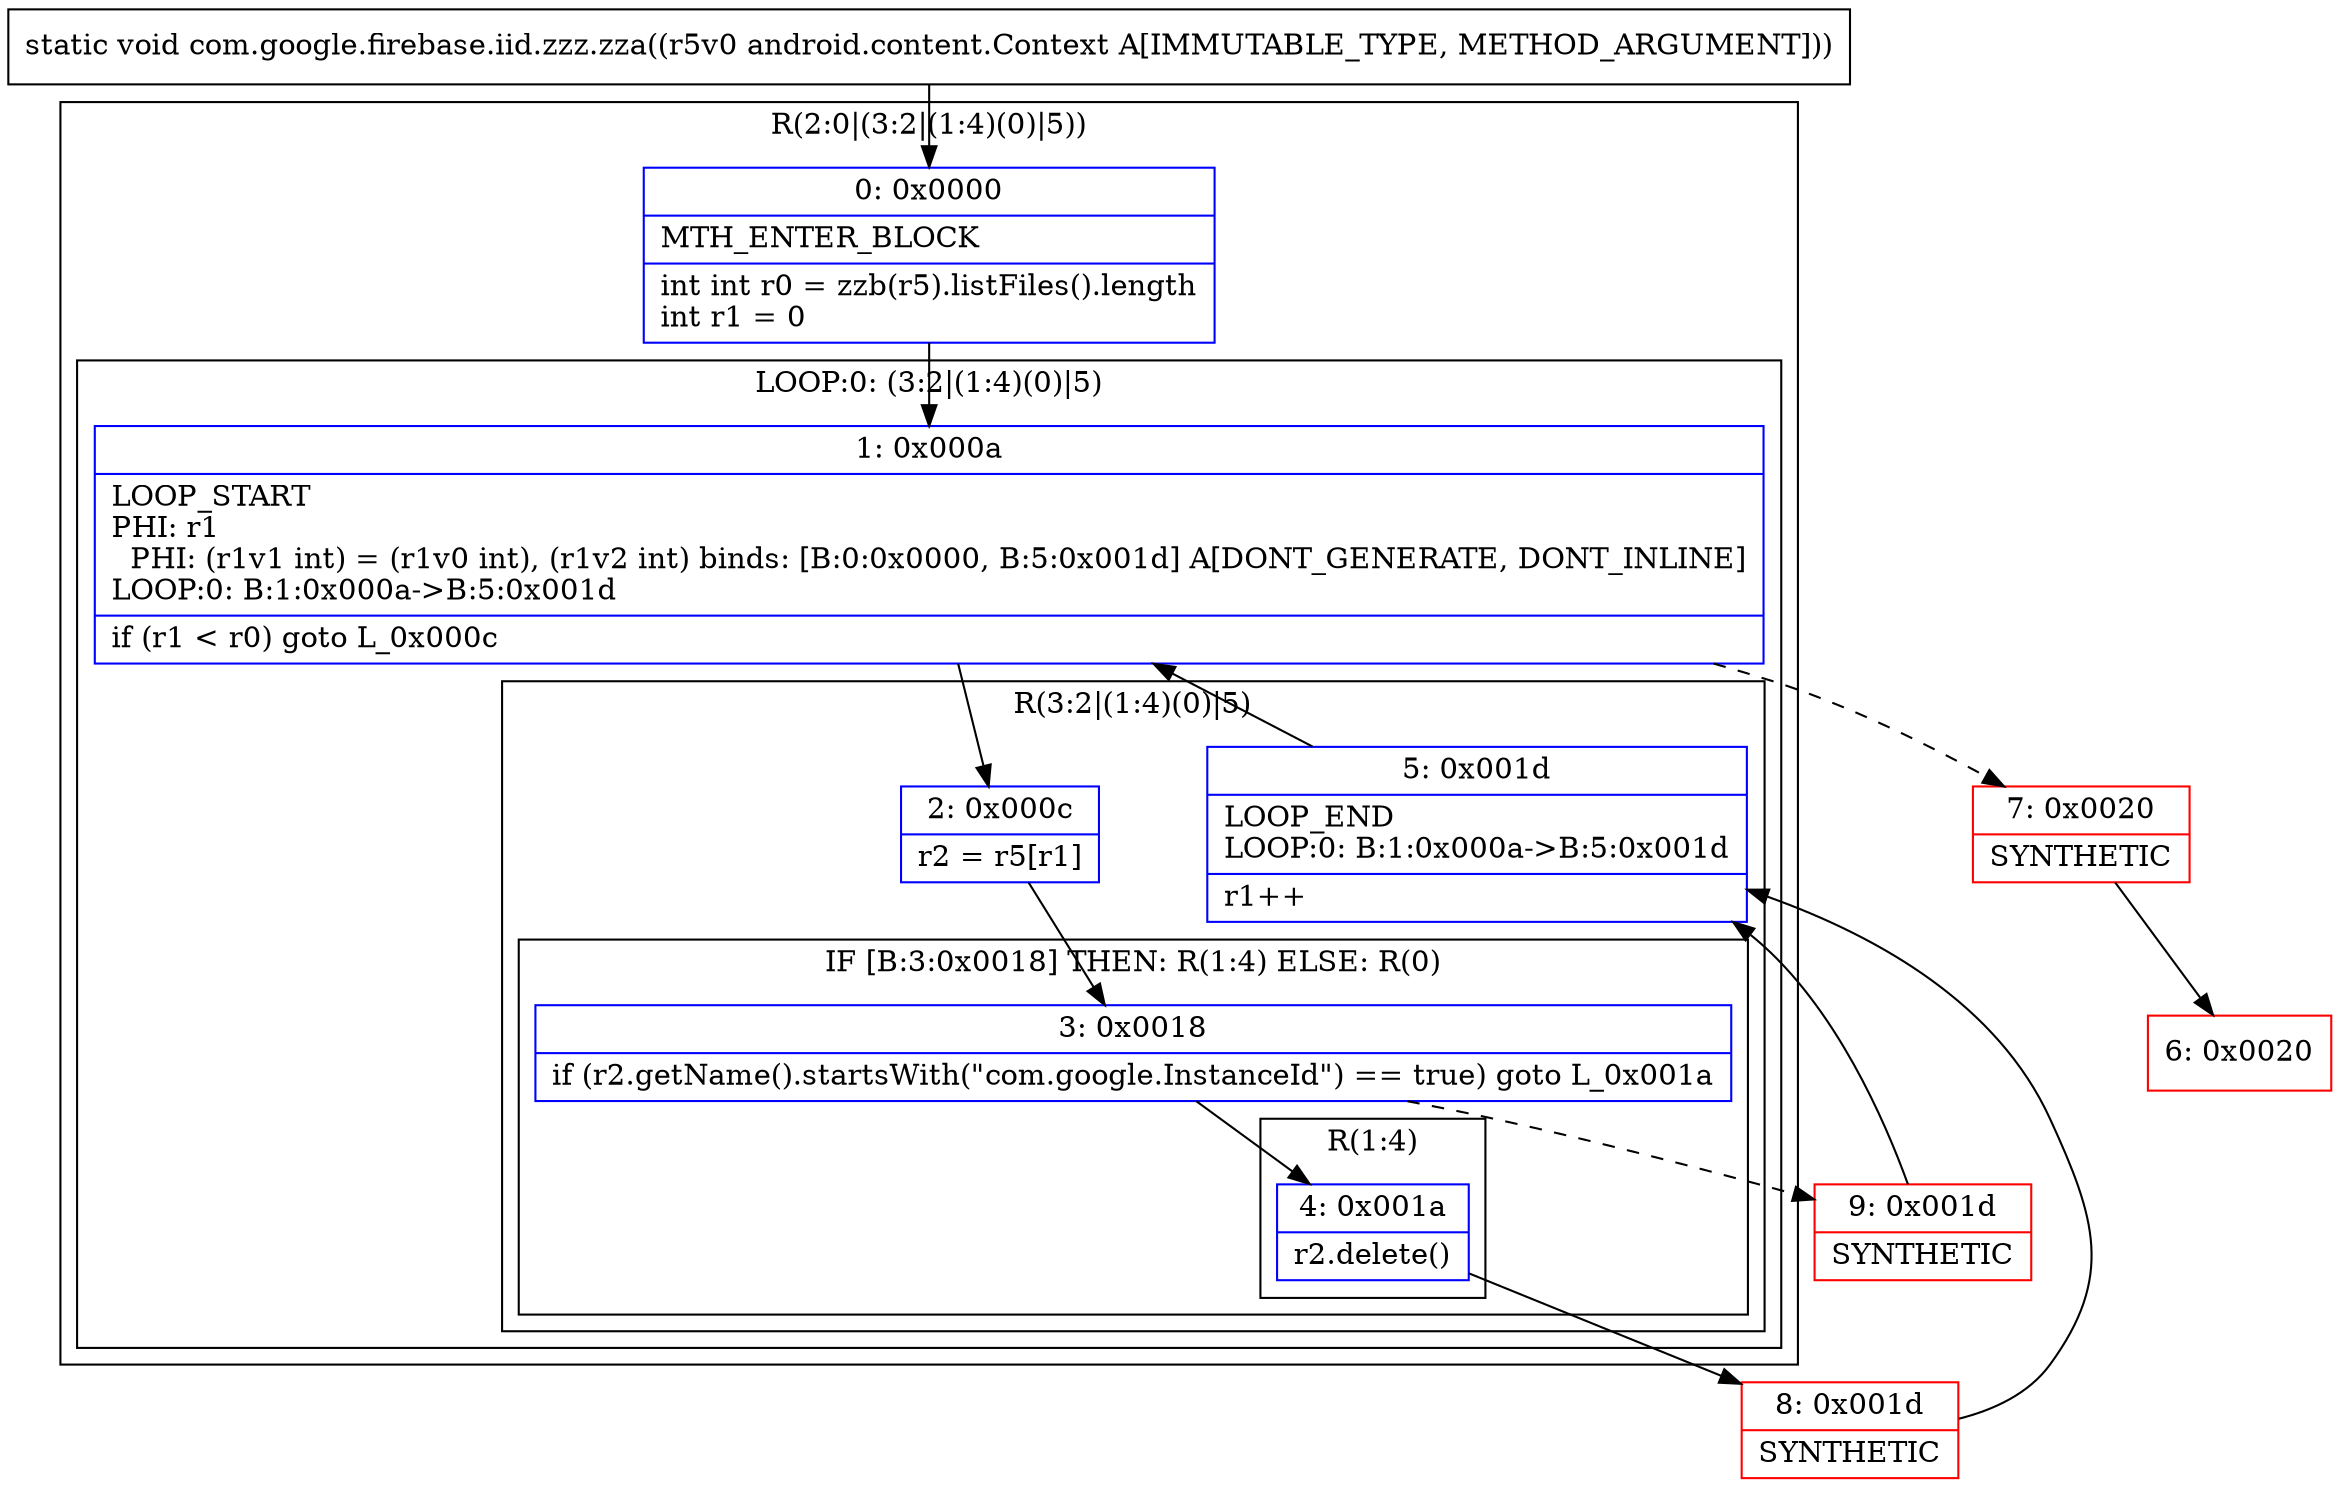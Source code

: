 digraph "CFG forcom.google.firebase.iid.zzz.zza(Landroid\/content\/Context;)V" {
subgraph cluster_Region_935831568 {
label = "R(2:0|(3:2|(1:4)(0)|5))";
node [shape=record,color=blue];
Node_0 [shape=record,label="{0\:\ 0x0000|MTH_ENTER_BLOCK\l|int int r0 = zzb(r5).listFiles().length\lint r1 = 0\l}"];
subgraph cluster_LoopRegion_154855935 {
label = "LOOP:0: (3:2|(1:4)(0)|5)";
node [shape=record,color=blue];
Node_1 [shape=record,label="{1\:\ 0x000a|LOOP_START\lPHI: r1 \l  PHI: (r1v1 int) = (r1v0 int), (r1v2 int) binds: [B:0:0x0000, B:5:0x001d] A[DONT_GENERATE, DONT_INLINE]\lLOOP:0: B:1:0x000a\-\>B:5:0x001d\l|if (r1 \< r0) goto L_0x000c\l}"];
subgraph cluster_Region_818739080 {
label = "R(3:2|(1:4)(0)|5)";
node [shape=record,color=blue];
Node_2 [shape=record,label="{2\:\ 0x000c|r2 = r5[r1]\l}"];
subgraph cluster_IfRegion_1361527345 {
label = "IF [B:3:0x0018] THEN: R(1:4) ELSE: R(0)";
node [shape=record,color=blue];
Node_3 [shape=record,label="{3\:\ 0x0018|if (r2.getName().startsWith(\"com.google.InstanceId\") == true) goto L_0x001a\l}"];
subgraph cluster_Region_1253037371 {
label = "R(1:4)";
node [shape=record,color=blue];
Node_4 [shape=record,label="{4\:\ 0x001a|r2.delete()\l}"];
}
subgraph cluster_Region_1648630463 {
label = "R(0)";
node [shape=record,color=blue];
}
}
Node_5 [shape=record,label="{5\:\ 0x001d|LOOP_END\lLOOP:0: B:1:0x000a\-\>B:5:0x001d\l|r1++\l}"];
}
}
}
Node_6 [shape=record,color=red,label="{6\:\ 0x0020}"];
Node_7 [shape=record,color=red,label="{7\:\ 0x0020|SYNTHETIC\l}"];
Node_8 [shape=record,color=red,label="{8\:\ 0x001d|SYNTHETIC\l}"];
Node_9 [shape=record,color=red,label="{9\:\ 0x001d|SYNTHETIC\l}"];
MethodNode[shape=record,label="{static void com.google.firebase.iid.zzz.zza((r5v0 android.content.Context A[IMMUTABLE_TYPE, METHOD_ARGUMENT])) }"];
MethodNode -> Node_0;
Node_0 -> Node_1;
Node_1 -> Node_2;
Node_1 -> Node_7[style=dashed];
Node_2 -> Node_3;
Node_3 -> Node_4;
Node_3 -> Node_9[style=dashed];
Node_4 -> Node_8;
Node_5 -> Node_1;
Node_7 -> Node_6;
Node_8 -> Node_5;
Node_9 -> Node_5;
}

